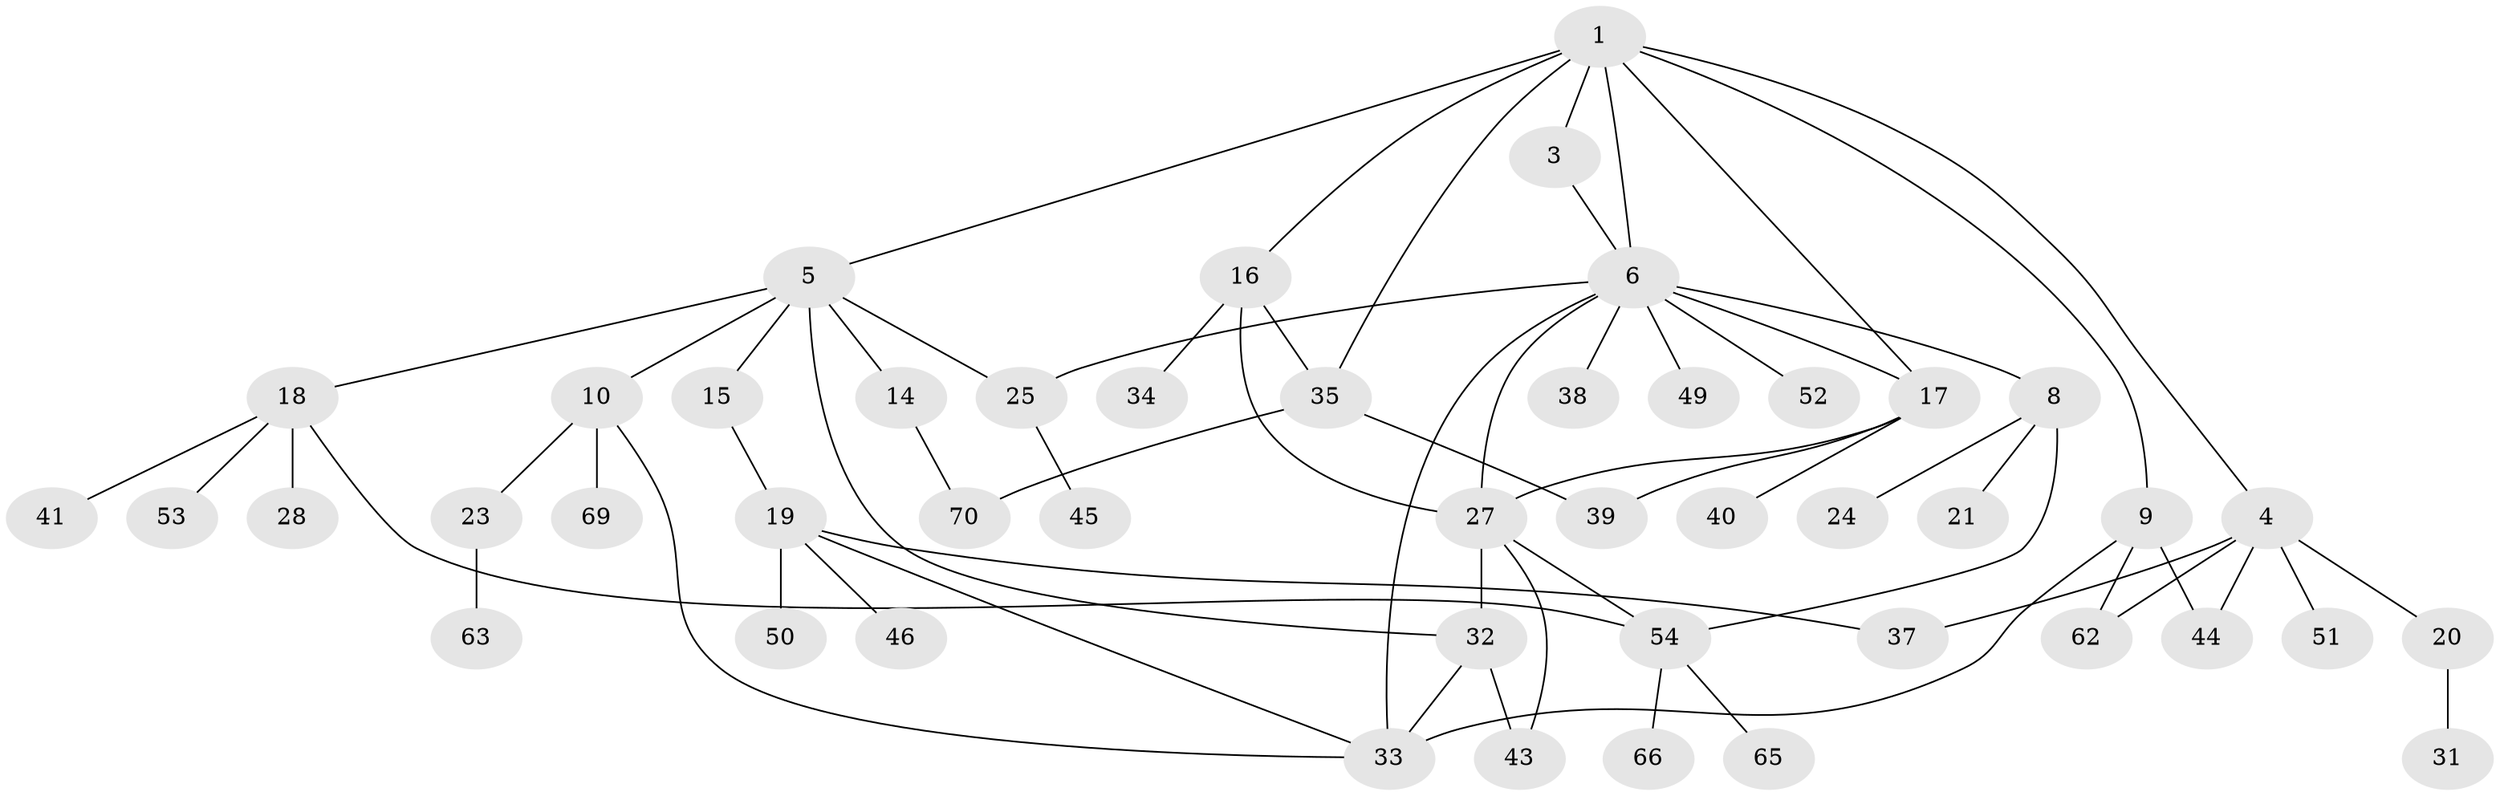 // Generated by graph-tools (version 1.1) at 2025/23/03/03/25 07:23:32]
// undirected, 47 vertices, 65 edges
graph export_dot {
graph [start="1"]
  node [color=gray90,style=filled];
  1 [super="+2"];
  3 [super="+29"];
  4 [super="+13"];
  5 [super="+11"];
  6 [super="+7"];
  8 [super="+12"];
  9 [super="+56"];
  10 [super="+59"];
  14;
  15;
  16 [super="+64"];
  17 [super="+22"];
  18 [super="+42"];
  19 [super="+26"];
  20 [super="+57"];
  21;
  23 [super="+36"];
  24;
  25 [super="+67"];
  27 [super="+30"];
  28;
  31;
  32 [super="+68"];
  33 [super="+47"];
  34;
  35 [super="+48"];
  37;
  38;
  39;
  40;
  41;
  43 [super="+61"];
  44;
  45;
  46;
  49;
  50;
  51;
  52 [super="+58"];
  53 [super="+60"];
  54 [super="+55"];
  62;
  63;
  65;
  66;
  69;
  70;
  1 -- 4;
  1 -- 5;
  1 -- 9;
  1 -- 16;
  1 -- 17;
  1 -- 35;
  1 -- 3;
  1 -- 6;
  3 -- 6;
  4 -- 37 [weight=2];
  4 -- 51;
  4 -- 20 [weight=2];
  4 -- 44;
  4 -- 62;
  5 -- 10;
  5 -- 14;
  5 -- 15;
  5 -- 25;
  5 -- 18;
  5 -- 32;
  6 -- 38;
  6 -- 52;
  6 -- 49;
  6 -- 8;
  6 -- 25;
  6 -- 27;
  6 -- 17;
  6 -- 33;
  8 -- 24;
  8 -- 21;
  8 -- 54;
  9 -- 62;
  9 -- 33;
  9 -- 44;
  10 -- 23;
  10 -- 69;
  10 -- 33;
  14 -- 70;
  15 -- 19;
  16 -- 34;
  16 -- 27;
  16 -- 35;
  17 -- 40;
  17 -- 39;
  17 -- 27;
  18 -- 28;
  18 -- 41;
  18 -- 53;
  18 -- 54;
  19 -- 33;
  19 -- 46;
  19 -- 50;
  19 -- 37;
  20 -- 31;
  23 -- 63;
  25 -- 45;
  27 -- 43;
  27 -- 32;
  27 -- 54;
  32 -- 43;
  32 -- 33;
  35 -- 39;
  35 -- 70;
  54 -- 66;
  54 -- 65;
}
